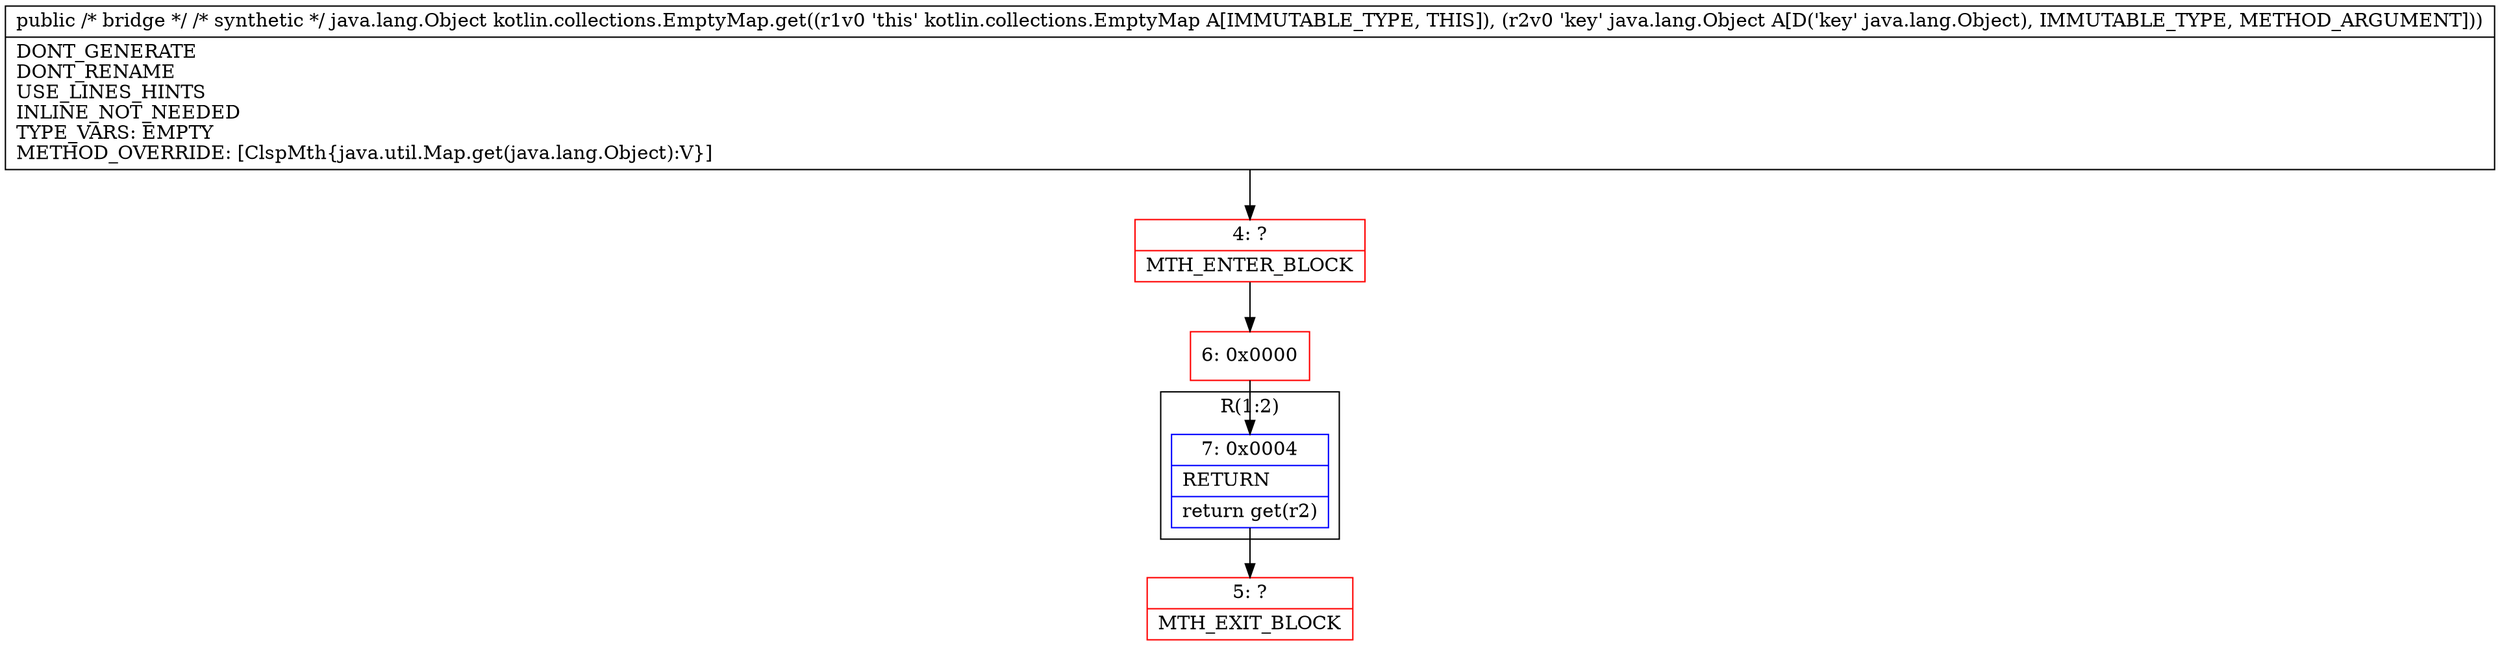 digraph "CFG forkotlin.collections.EmptyMap.get(Ljava\/lang\/Object;)Ljava\/lang\/Object;" {
subgraph cluster_Region_1715660008 {
label = "R(1:2)";
node [shape=record,color=blue];
Node_7 [shape=record,label="{7\:\ 0x0004|RETURN\l|return get(r2)\l}"];
}
Node_4 [shape=record,color=red,label="{4\:\ ?|MTH_ENTER_BLOCK\l}"];
Node_6 [shape=record,color=red,label="{6\:\ 0x0000}"];
Node_5 [shape=record,color=red,label="{5\:\ ?|MTH_EXIT_BLOCK\l}"];
MethodNode[shape=record,label="{public \/* bridge *\/ \/* synthetic *\/ java.lang.Object kotlin.collections.EmptyMap.get((r1v0 'this' kotlin.collections.EmptyMap A[IMMUTABLE_TYPE, THIS]), (r2v0 'key' java.lang.Object A[D('key' java.lang.Object), IMMUTABLE_TYPE, METHOD_ARGUMENT]))  | DONT_GENERATE\lDONT_RENAME\lUSE_LINES_HINTS\lINLINE_NOT_NEEDED\lTYPE_VARS: EMPTY\lMETHOD_OVERRIDE: [ClspMth\{java.util.Map.get(java.lang.Object):V\}]\l}"];
MethodNode -> Node_4;Node_7 -> Node_5;
Node_4 -> Node_6;
Node_6 -> Node_7;
}

